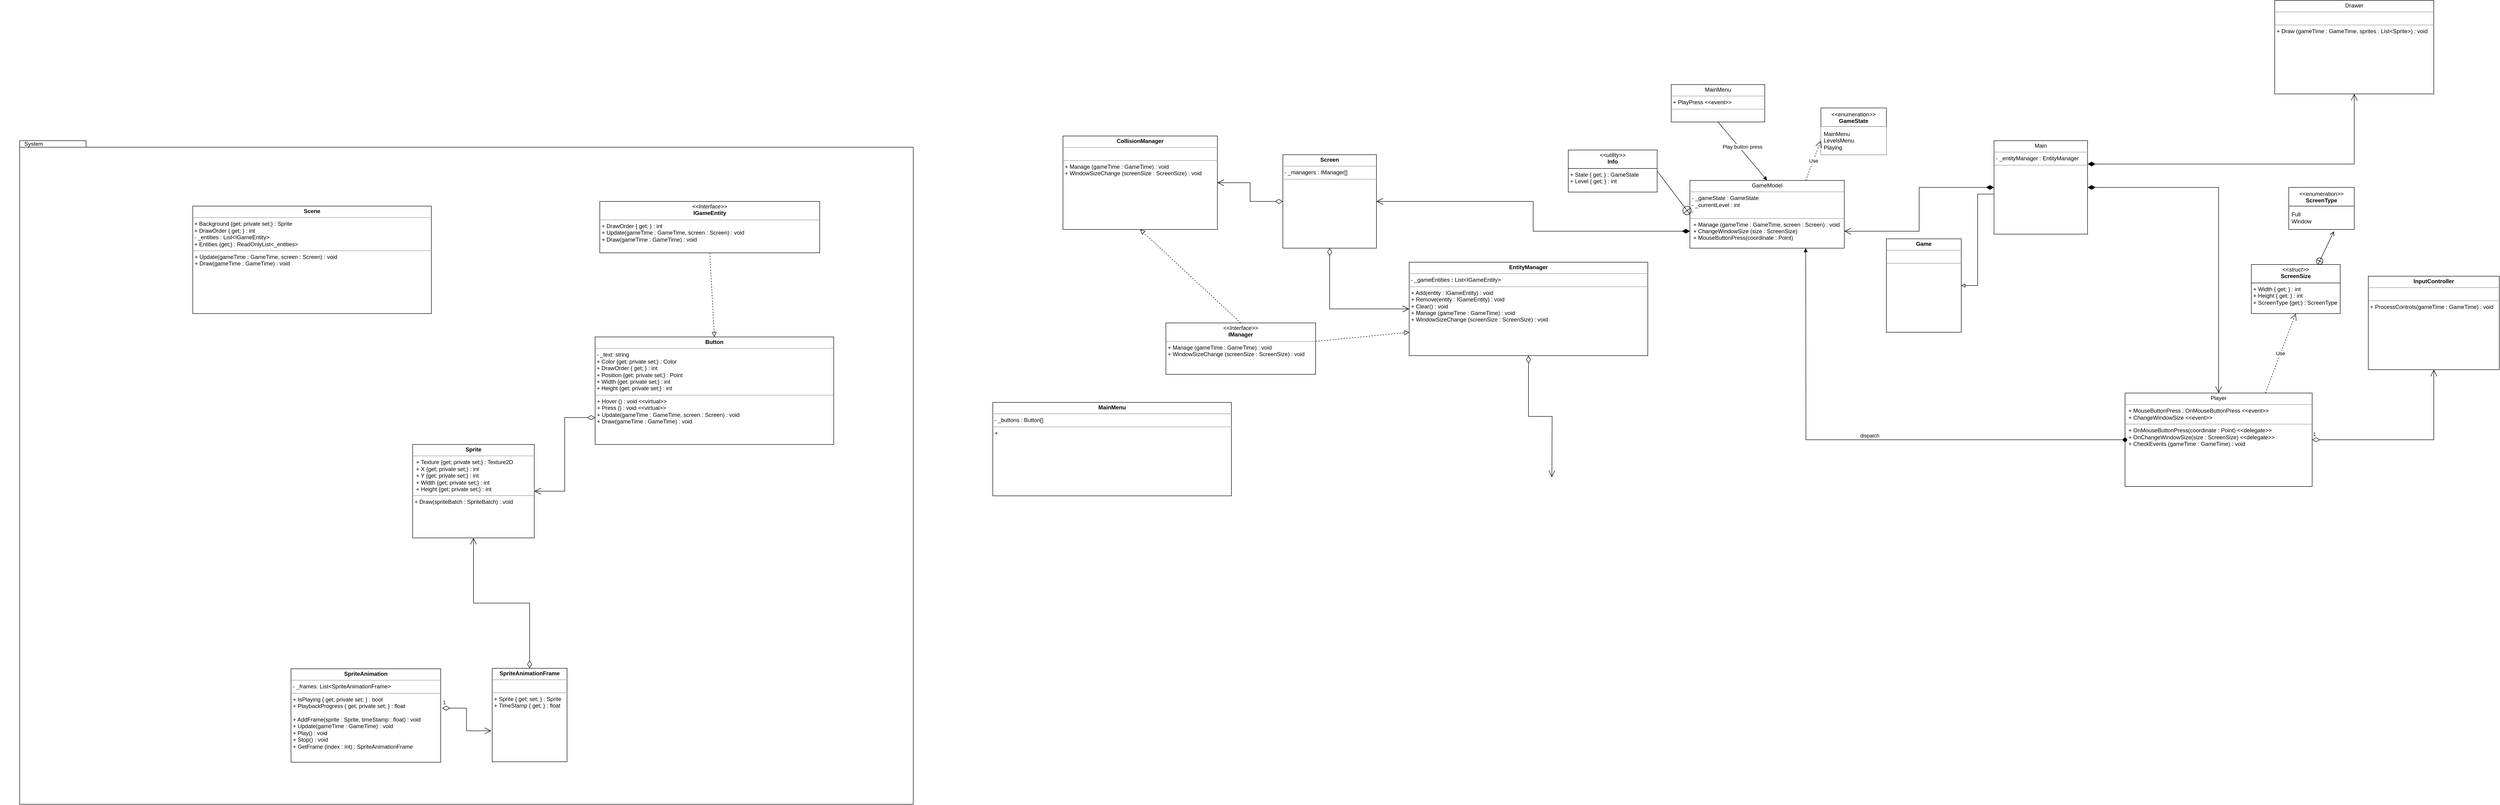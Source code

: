 <mxfile version="24.2.1" type="github">
  <diagram name="Страница — 1" id="EISbMjJNOuyy9u4AKIzm">
    <mxGraphModel dx="6235" dy="1132" grid="1" gridSize="10" guides="1" tooltips="1" connect="1" arrows="1" fold="1" page="1" pageScale="1" pageWidth="827" pageHeight="1169" math="0" shadow="0">
      <root>
        <mxCell id="0" />
        <mxCell id="1" parent="0" />
        <mxCell id="WkRKGf30HELfejT5JC6U-4" style="edgeStyle=orthogonalEdgeStyle;rounded=0;orthogonalLoop=1;jettySize=auto;html=1;endArrow=block;endFill=0;entryX=1;entryY=0.5;entryDx=0;entryDy=0;exitX=0.012;exitY=0.572;exitDx=0;exitDy=0;exitPerimeter=0;" parent="1" source="WkRKGf30HELfejT5JC6U-5" target="WkRKGf30HELfejT5JC6U-6" edge="1">
          <mxGeometry relative="1" as="geometry">
            <mxPoint x="20" y="450" as="targetPoint" />
            <Array as="points" />
          </mxGeometry>
        </mxCell>
        <mxCell id="WkRKGf30HELfejT5JC6U-5" value="&lt;p style=&quot;margin:0px;margin-top:4px;text-align:center;&quot;&gt;Main&lt;br&gt;&lt;/p&gt;&lt;hr size=&quot;1&quot;&gt;&lt;p style=&quot;margin:0px;margin-left:4px;&quot;&gt;- _entityManager : EntityManager&lt;/p&gt;&lt;hr size=&quot;1&quot;&gt;&lt;p style=&quot;margin:0px;margin-left:4px;&quot;&gt;&amp;nbsp;&lt;/p&gt;" style="verticalAlign=top;align=left;overflow=fill;fontSize=12;fontFamily=Helvetica;html=1;whiteSpace=wrap;" parent="1" vertex="1">
          <mxGeometry x="260" y="400" width="200" height="200" as="geometry" />
        </mxCell>
        <mxCell id="WkRKGf30HELfejT5JC6U-6" value="&lt;p style=&quot;margin:0px;margin-top:4px;text-align:center;&quot;&gt;&lt;b&gt;Game&lt;/b&gt;&lt;/p&gt;&lt;hr size=&quot;1&quot;&gt;&lt;p style=&quot;margin:0px;margin-left:4px;&quot;&gt;&amp;nbsp;&lt;/p&gt;&lt;hr size=&quot;1&quot;&gt;&lt;p style=&quot;margin:0px;margin-left:4px;&quot;&gt;&amp;nbsp;&lt;/p&gt;" style="verticalAlign=top;align=left;overflow=fill;fontSize=12;fontFamily=Helvetica;html=1;whiteSpace=wrap;" parent="1" vertex="1">
          <mxGeometry x="30" y="610" width="160" height="200" as="geometry" />
        </mxCell>
        <mxCell id="WkRKGf30HELfejT5JC6U-7" value="&lt;p style=&quot;margin:0px;margin-top:4px;text-align:center;&quot;&gt;&lt;b&gt;EntityManager&lt;/b&gt;&lt;/p&gt;&lt;hr size=&quot;1&quot;&gt;&lt;p style=&quot;margin:0px;margin-left:4px;&quot;&gt;&lt;/p&gt;&lt;b style=&quot;border-color: var(--border-color); text-align: center;&quot;&gt;&amp;nbsp;&lt;/b&gt;&lt;span style=&quot;border-color: var(--border-color); text-align: center;&quot;&gt;- &lt;/span&gt;&lt;span style=&quot;border-color: var(--border-color); text-align: center;&quot;&gt;_gameEntities &lt;/span&gt;&lt;b style=&quot;border-color: var(--border-color); text-align: center;&quot;&gt;: &lt;/b&gt;&lt;span style=&quot;border-color: var(--border-color); text-align: center;&quot;&gt;List&amp;lt;IGameEntity&amp;gt;&lt;br&gt;&lt;/span&gt;&lt;hr size=&quot;1&quot;&gt;&lt;p style=&quot;margin:0px;margin-left:4px;&quot;&gt;+ Add(entity : IGameEntity) : void&lt;/p&gt;&lt;p style=&quot;margin:0px;margin-left:4px;&quot;&gt;+ Remove(entity : IGameEntity) : void&lt;/p&gt;&lt;p style=&quot;margin:0px;margin-left:4px;&quot;&gt;+ Clear() : void&lt;/p&gt;&lt;p style=&quot;margin:0px;margin-left:4px;&quot;&gt;+ Manage (gameTime : GameTime) : void&lt;/p&gt;&lt;p style=&quot;margin:0px;margin-left:4px;&quot;&gt;+ WindowSizeChange (screenSize : ScreenSize) : void&lt;br&gt;&lt;/p&gt;" style="verticalAlign=top;align=left;overflow=fill;fontSize=12;fontFamily=Helvetica;html=1;whiteSpace=wrap;" parent="1" vertex="1">
          <mxGeometry x="-990" y="660" width="510" height="200" as="geometry" />
        </mxCell>
        <mxCell id="WkRKGf30HELfejT5JC6U-8" value="" style="endArrow=open;html=1;endSize=12;startArrow=diamondThin;startSize=14;startFill=0;edgeStyle=orthogonalEdgeStyle;align=left;verticalAlign=bottom;rounded=0;exitX=0.5;exitY=1;exitDx=0;exitDy=0;entryX=0.5;entryY=0;entryDx=0;entryDy=0;" parent="1" source="WkRKGf30HELfejT5JC6U-7" edge="1">
          <mxGeometry x="-0.493" y="20" relative="1" as="geometry">
            <mxPoint x="390" y="640" as="sourcePoint" />
            <mxPoint x="-685" y="1120" as="targetPoint" />
            <mxPoint as="offset" />
          </mxGeometry>
        </mxCell>
        <mxCell id="WkRKGf30HELfejT5JC6U-9" value="" style="endArrow=open;html=1;endSize=12;startArrow=diamondThin;startSize=14;startFill=1;edgeStyle=orthogonalEdgeStyle;align=left;verticalAlign=bottom;rounded=0;entryX=1;entryY=0.5;entryDx=0;entryDy=0;exitX=0;exitY=0.75;exitDx=0;exitDy=0;" parent="1" source="alK7boZIeArMXrxe7pY8-9" target="3b4DGFSNMVXL_WerEQUU-15" edge="1">
          <mxGeometry x="-1" y="3" relative="1" as="geometry">
            <mxPoint x="390" y="440" as="sourcePoint" />
            <mxPoint x="550" y="440" as="targetPoint" />
          </mxGeometry>
        </mxCell>
        <mxCell id="alK7boZIeArMXrxe7pY8-1" value="&amp;lt;&amp;lt;enumeration&amp;gt;&amp;gt;&lt;br&gt;&lt;b&gt;GameState&lt;/b&gt;" style="swimlane;fontStyle=0;align=center;verticalAlign=top;childLayout=stackLayout;horizontal=1;startSize=40;horizontalStack=0;resizeParent=1;resizeParentMax=0;resizeLast=0;collapsible=0;marginBottom=0;html=1;whiteSpace=wrap;" parent="1" vertex="1">
          <mxGeometry x="-110" y="330" width="140" height="100" as="geometry" />
        </mxCell>
        <mxCell id="alK7boZIeArMXrxe7pY8-2" value="MainMenu&lt;div&gt;LevelsMenu&lt;/div&gt;&lt;div&gt;Playing&lt;/div&gt;" style="text;html=1;align=left;verticalAlign=middle;spacingLeft=4;spacingRight=4;overflow=hidden;rotatable=0;points=[[0,0.5],[1,0.5]];portConstraint=eastwest;whiteSpace=wrap;fillColor=default;" parent="alK7boZIeArMXrxe7pY8-1" vertex="1">
          <mxGeometry y="40" width="140" height="60" as="geometry" />
        </mxCell>
        <mxCell id="alK7boZIeArMXrxe7pY8-8" value="&lt;p style=&quot;margin:0px;margin-top:4px;text-align:center;&quot;&gt;&lt;i&gt;&amp;lt;&amp;lt;utility&amp;gt;&amp;gt;&lt;/i&gt;&lt;br&gt;&lt;b&gt;Info&lt;/b&gt;&lt;/p&gt;&lt;hr size=&quot;1&quot; style=&quot;border-style:solid;&quot;&gt;&lt;p style=&quot;margin:0px;margin-left:4px;&quot;&gt;+ State { get; } : GameState&lt;br&gt;+ Level { get; } : int&lt;/p&gt;&lt;p style=&quot;margin:0px;margin-left:4px;&quot;&gt;&lt;br&gt;&lt;/p&gt;" style="verticalAlign=top;align=left;overflow=fill;html=1;whiteSpace=wrap;" parent="1" vertex="1">
          <mxGeometry x="-650" y="420" width="190" height="90" as="geometry" />
        </mxCell>
        <mxCell id="alK7boZIeArMXrxe7pY8-9" value="&lt;p style=&quot;margin:0px;margin-top:4px;text-align:center;&quot;&gt;GameModel&lt;/p&gt;&lt;hr size=&quot;1&quot;&gt;&lt;p style=&quot;margin:0px;margin-left:4px;&quot;&gt;- _gameState : GameState&lt;/p&gt;&lt;p style=&quot;margin:0px;margin-left:4px;&quot;&gt;- _currentLevel : int&lt;/p&gt;&lt;p style=&quot;margin:0px;margin-left:4px;&quot;&gt;-&amp;nbsp;&lt;/p&gt;&lt;hr size=&quot;1&quot;&gt;&lt;p style=&quot;margin:0px;margin-left:4px;&quot;&gt;&amp;nbsp;+ Manage (gameTime : GameTime, screen : Screen) : void&lt;/p&gt;&lt;p style=&quot;margin:0px;margin-left:4px;&quot;&gt;&amp;nbsp;+ ChangeWindowSize (&lt;span style=&quot;background-color: initial;&quot;&gt;size : ScreenSize&lt;/span&gt;&lt;span style=&quot;background-color: initial;&quot;&gt;)&lt;/span&gt;&lt;/p&gt;&lt;p style=&quot;margin:0px;margin-left:4px;&quot;&gt;&lt;span style=&quot;background-color: initial;&quot;&gt;&amp;nbsp;+ MouseButtonPress&lt;/span&gt;&lt;span style=&quot;background-color: initial;&quot;&gt;(coordinate : Point)&lt;/span&gt;&lt;span style=&quot;background-color: initial;&quot;&gt;&lt;br&gt;&lt;/span&gt;&lt;/p&gt;" style="verticalAlign=top;align=left;overflow=fill;fontSize=12;fontFamily=Helvetica;html=1;whiteSpace=wrap;" parent="1" vertex="1">
          <mxGeometry x="-390" y="485" width="330" height="145" as="geometry" />
        </mxCell>
        <mxCell id="alK7boZIeArMXrxe7pY8-10" value="" style="endArrow=circlePlus;startArrow=none;endFill=0;startFill=0;endSize=8;html=1;labelBackgroundColor=none;rounded=0;exitX=1;exitY=0.5;exitDx=0;exitDy=0;entryX=0;entryY=0.5;entryDx=0;entryDy=0;" parent="1" source="alK7boZIeArMXrxe7pY8-8" target="alK7boZIeArMXrxe7pY8-9" edge="1">
          <mxGeometry width="160" relative="1" as="geometry">
            <mxPoint x="30" y="290" as="sourcePoint" />
            <mxPoint x="-150" y="303.091" as="targetPoint" />
          </mxGeometry>
        </mxCell>
        <mxCell id="alK7boZIeArMXrxe7pY8-11" value="" style="endArrow=open;html=1;endSize=12;startArrow=diamondThin;startSize=14;startFill=1;edgeStyle=orthogonalEdgeStyle;align=left;verticalAlign=bottom;rounded=0;entryX=1;entryY=0.75;entryDx=0;entryDy=0;exitX=0;exitY=0.5;exitDx=0;exitDy=0;" parent="1" source="WkRKGf30HELfejT5JC6U-5" target="alK7boZIeArMXrxe7pY8-9" edge="1">
          <mxGeometry x="-0.931" y="-10" relative="1" as="geometry">
            <mxPoint x="230.0" y="430" as="sourcePoint" />
            <mxPoint x="-90" y="515" as="targetPoint" />
            <mxPoint as="offset" />
          </mxGeometry>
        </mxCell>
        <mxCell id="alK7boZIeArMXrxe7pY8-12" value="&lt;p style=&quot;margin:0px;margin-top:4px;text-align:center;&quot;&gt;&lt;i&gt;&amp;lt;&amp;lt;Interface&amp;gt;&amp;gt;&lt;/i&gt;&lt;br&gt;&lt;b&gt;IManager&lt;/b&gt;&lt;/p&gt;&lt;hr size=&quot;1&quot;&gt;&lt;p style=&quot;margin:0px;margin-left:4px;&quot;&gt;+ Manage (gameTime : GameTime) : void&lt;/p&gt;&lt;p style=&quot;margin:0px;margin-left:4px;&quot;&gt;+ WindowSizeChange (screenSize : ScreenSize) : void&lt;/p&gt;" style="verticalAlign=top;align=left;overflow=fill;fontSize=12;fontFamily=Helvetica;html=1;whiteSpace=wrap;" parent="1" vertex="1">
          <mxGeometry x="-1510" y="790" width="320" height="110" as="geometry" />
        </mxCell>
        <mxCell id="alK7boZIeArMXrxe7pY8-13" value="" style="endArrow=block;startArrow=none;endFill=0;startFill=0;endSize=8;html=1;verticalAlign=bottom;dashed=1;labelBackgroundColor=none;rounded=0;entryX=0;entryY=0.75;entryDx=0;entryDy=0;" parent="1" source="alK7boZIeArMXrxe7pY8-12" target="WkRKGf30HELfejT5JC6U-7" edge="1">
          <mxGeometry width="160" relative="1" as="geometry">
            <mxPoint x="640" y="350" as="sourcePoint" />
            <mxPoint x="800" y="350" as="targetPoint" />
            <Array as="points" />
          </mxGeometry>
        </mxCell>
        <mxCell id="alK7boZIeArMXrxe7pY8-17" value="Use" style="endArrow=open;endSize=12;dashed=1;html=1;rounded=0;entryX=0;entryY=0.5;entryDx=0;entryDy=0;exitX=0.75;exitY=0;exitDx=0;exitDy=0;" parent="1" source="alK7boZIeArMXrxe7pY8-9" target="alK7boZIeArMXrxe7pY8-2" edge="1">
          <mxGeometry width="160" relative="1" as="geometry">
            <mxPoint x="-190" y="480" as="sourcePoint" />
            <mxPoint x="290" y="80" as="targetPoint" />
          </mxGeometry>
        </mxCell>
        <mxCell id="ZP6mm3-u2QLUrYT2lpOo-1" value="&lt;p style=&quot;margin:0px;margin-top:4px;text-align:center;&quot;&gt;MainMenu&lt;br&gt;&lt;/p&gt;&lt;hr size=&quot;1&quot;&gt;&lt;p style=&quot;margin:0px;margin-left:4px;&quot;&gt;+&amp;nbsp;PlayPress &amp;lt;&amp;lt;event&amp;gt;&amp;gt;&lt;/p&gt;&lt;hr size=&quot;1&quot;&gt;&lt;p style=&quot;margin:0px;margin-left:4px;&quot;&gt;&amp;nbsp;&lt;/p&gt;" style="verticalAlign=top;align=left;overflow=fill;fontSize=12;fontFamily=Helvetica;html=1;whiteSpace=wrap;" parent="1" vertex="1">
          <mxGeometry x="-430" y="280" width="200" height="80" as="geometry" />
        </mxCell>
        <mxCell id="ZP6mm3-u2QLUrYT2lpOo-3" value="Play button press" style="html=1;verticalAlign=bottom;endArrow=block;curved=0;rounded=0;exitX=0.5;exitY=1;exitDx=0;exitDy=0;entryX=0.5;entryY=0;entryDx=0;entryDy=0;" parent="1" source="ZP6mm3-u2QLUrYT2lpOo-1" target="alK7boZIeArMXrxe7pY8-9" edge="1">
          <mxGeometry width="80" relative="1" as="geometry">
            <mxPoint x="-370" y="379.52" as="sourcePoint" />
            <mxPoint x="-290" y="379.52" as="targetPoint" />
          </mxGeometry>
        </mxCell>
        <mxCell id="3b4DGFSNMVXL_WerEQUU-1" value="&lt;p style=&quot;margin:0px;margin-top:4px;text-align:center;&quot;&gt;Player&lt;br&gt;&lt;/p&gt;&lt;hr size=&quot;1&quot;&gt;&lt;p style=&quot;margin:0px;margin-left:4px;&quot;&gt;&lt;span style=&quot;background-color: initial;&quot;&gt;&amp;nbsp;+ MouseButtonPress :&amp;nbsp;&lt;/span&gt;&lt;span style=&quot;background-color: initial;&quot;&gt;OnMouseButtonPress&lt;/span&gt;&lt;span style=&quot;background-color: initial;&quot;&gt;&amp;nbsp;&amp;lt;&amp;lt;event&amp;gt;&amp;gt;&lt;/span&gt;&lt;/p&gt;&lt;p style=&quot;margin:0px;margin-left:4px;&quot;&gt;&lt;span style=&quot;background-color: initial;&quot;&gt;&amp;nbsp;+ ChangeWindowSize &amp;lt;&amp;lt;event&amp;gt;&amp;gt;&lt;/span&gt;&lt;/p&gt;&lt;hr size=&quot;1&quot;&gt;&lt;p style=&quot;margin:0px;margin-left:4px;&quot;&gt;&lt;span style=&quot;background-color: initial;&quot;&gt;&amp;nbsp;+ OnMouseButtonPress&lt;/span&gt;&lt;span style=&quot;background-color: initial;&quot;&gt;(coordinate : Point) &amp;lt;&amp;lt;delegate&amp;gt;&amp;gt;&lt;/span&gt;&lt;br&gt;&lt;/p&gt;&lt;p style=&quot;margin:0px;margin-left:4px;&quot;&gt;&lt;span style=&quot;background-color: initial;&quot;&gt;&amp;nbsp;+ OnChangeWindowSize(size : ScreenSize) &amp;lt;&amp;lt;delegate&amp;gt;&amp;gt;&lt;/span&gt;&lt;/p&gt;&lt;p style=&quot;margin:0px;margin-left:4px;&quot;&gt;&lt;span style=&quot;background-color: initial;&quot;&gt;&amp;nbsp;+ CheckEvents (gameTime : GameTime) : void&lt;/span&gt;&lt;/p&gt;" style="verticalAlign=top;align=left;overflow=fill;fontSize=12;fontFamily=Helvetica;html=1;whiteSpace=wrap;" parent="1" vertex="1">
          <mxGeometry x="540" y="940" width="400" height="200" as="geometry" />
        </mxCell>
        <mxCell id="3b4DGFSNMVXL_WerEQUU-2" value="" style="endArrow=open;html=1;endSize=12;startArrow=diamondThin;startSize=14;startFill=1;edgeStyle=orthogonalEdgeStyle;align=left;verticalAlign=bottom;rounded=0;entryX=0.5;entryY=0;entryDx=0;entryDy=0;exitX=1;exitY=0.5;exitDx=0;exitDy=0;" parent="1" source="WkRKGf30HELfejT5JC6U-5" target="3b4DGFSNMVXL_WerEQUU-1" edge="1">
          <mxGeometry x="-0.931" y="-10" relative="1" as="geometry">
            <mxPoint x="1020" y="585" as="sourcePoint" />
            <mxPoint x="700" y="679" as="targetPoint" />
            <mxPoint as="offset" />
          </mxGeometry>
        </mxCell>
        <mxCell id="3b4DGFSNMVXL_WerEQUU-3" value="&lt;p style=&quot;margin:0px;margin-top:4px;text-align:center;&quot;&gt;Drawer&lt;br&gt;&lt;/p&gt;&lt;hr size=&quot;1&quot;&gt;&lt;p style=&quot;margin:0px;margin-left:4px;&quot;&gt;&lt;br&gt;&lt;/p&gt;&lt;hr size=&quot;1&quot;&gt;&lt;p style=&quot;margin: 0px 0px 0px 4px;&quot;&gt;+ Draw (gameTime : GameTime, sprites : List&amp;lt;Sprite&amp;gt;) : void&lt;/p&gt;" style="verticalAlign=top;align=left;overflow=fill;fontSize=12;fontFamily=Helvetica;html=1;whiteSpace=wrap;" parent="1" vertex="1">
          <mxGeometry x="860" y="100" width="340" height="200" as="geometry" />
        </mxCell>
        <mxCell id="3b4DGFSNMVXL_WerEQUU-5" value="" style="endArrow=open;html=1;endSize=12;startArrow=diamondThin;startSize=14;startFill=1;edgeStyle=orthogonalEdgeStyle;align=left;verticalAlign=bottom;rounded=0;entryX=0.5;entryY=1;entryDx=0;entryDy=0;exitX=1;exitY=0.25;exitDx=0;exitDy=0;" parent="1" source="WkRKGf30HELfejT5JC6U-5" target="3b4DGFSNMVXL_WerEQUU-3" edge="1">
          <mxGeometry x="-0.931" y="-10" relative="1" as="geometry">
            <mxPoint x="750" y="450" as="sourcePoint" />
            <mxPoint x="1050" y="790" as="targetPoint" />
            <mxPoint as="offset" />
          </mxGeometry>
        </mxCell>
        <mxCell id="3b4DGFSNMVXL_WerEQUU-6" value="&lt;p style=&quot;margin:0px;margin-top:4px;text-align:center;&quot;&gt;&lt;b&gt;InputController&lt;/b&gt;&lt;/p&gt;&lt;hr size=&quot;1&quot;&gt;&lt;p style=&quot;margin:0px;margin-left:4px;&quot;&gt;&lt;br&gt;&lt;/p&gt;&lt;hr size=&quot;1&quot;&gt;&lt;p style=&quot;margin:0px;margin-left:4px;&quot;&gt;+ ProcessControls(gameTime : GameTime) : void&lt;/p&gt;" style="verticalAlign=top;align=left;overflow=fill;fontSize=12;fontFamily=Helvetica;html=1;whiteSpace=wrap;" parent="1" vertex="1">
          <mxGeometry x="1060" y="690" width="280" height="200" as="geometry" />
        </mxCell>
        <mxCell id="3b4DGFSNMVXL_WerEQUU-7" value="1" style="endArrow=open;html=1;endSize=12;startArrow=diamondThin;startSize=14;startFill=0;edgeStyle=orthogonalEdgeStyle;align=left;verticalAlign=bottom;rounded=0;exitX=1;exitY=0.5;exitDx=0;exitDy=0;entryX=0.5;entryY=1;entryDx=0;entryDy=0;" parent="1" source="3b4DGFSNMVXL_WerEQUU-1" target="3b4DGFSNMVXL_WerEQUU-6" edge="1">
          <mxGeometry x="-1" y="3" relative="1" as="geometry">
            <mxPoint x="950" y="740" as="sourcePoint" />
            <mxPoint x="1110" y="740" as="targetPoint" />
          </mxGeometry>
        </mxCell>
        <mxCell id="3b4DGFSNMVXL_WerEQUU-8" value="&lt;p style=&quot;margin:0px;margin-top:4px;text-align:center;&quot;&gt;&lt;b&gt;MainMenu&lt;/b&gt;&lt;/p&gt;&lt;hr size=&quot;1&quot;&gt;&lt;p style=&quot;margin:0px;margin-left:4px;&quot;&gt;&lt;/p&gt;&lt;b style=&quot;border-color: var(--border-color); text-align: center;&quot;&gt;&amp;nbsp;&lt;/b&gt;&lt;span style=&quot;border-color: var(--border-color); text-align: center;&quot;&gt;- _buttons : Button[]&lt;/span&gt;&lt;span style=&quot;border-color: var(--border-color); text-align: center;&quot;&gt;&lt;br&gt;&lt;/span&gt;&lt;hr size=&quot;1&quot;&gt;&lt;p style=&quot;margin:0px;margin-left:4px;&quot;&gt;+&amp;nbsp;&lt;/p&gt;" style="verticalAlign=top;align=left;overflow=fill;fontSize=12;fontFamily=Helvetica;html=1;whiteSpace=wrap;" parent="1" vertex="1">
          <mxGeometry x="-1880" y="960" width="510" height="200" as="geometry" />
        </mxCell>
        <mxCell id="3b4DGFSNMVXL_WerEQUU-9" value="&lt;p style=&quot;margin:0px;margin-top:4px;text-align:center;&quot;&gt;&lt;i&gt;&amp;lt;&amp;lt;struct&amp;gt;&amp;gt;&lt;/i&gt;&lt;br&gt;&lt;b&gt;ScreenSize&lt;/b&gt;&lt;/p&gt;&lt;hr size=&quot;1&quot; style=&quot;border-style:solid;&quot;&gt;&lt;p style=&quot;margin:0px;margin-left:4px;&quot;&gt;+ Width { get; } : int&lt;br&gt;+ Height { get; } : int&lt;/p&gt;&lt;p style=&quot;margin:0px;margin-left:4px;&quot;&gt;+ ScreenType {get;} :&amp;nbsp;&lt;span style=&quot;background-color: initial;&quot;&gt;ScreenType&lt;/span&gt;&lt;span style=&quot;background-color: initial;&quot;&gt;&amp;nbsp;&lt;/span&gt;&lt;/p&gt;" style="verticalAlign=top;align=left;overflow=fill;html=1;whiteSpace=wrap;" parent="1" vertex="1">
          <mxGeometry x="810" y="665" width="190" height="105" as="geometry" />
        </mxCell>
        <mxCell id="3b4DGFSNMVXL_WerEQUU-10" value="Use" style="endArrow=open;endSize=12;dashed=1;html=1;rounded=0;exitX=0.75;exitY=0;exitDx=0;exitDy=0;entryX=0.5;entryY=1;entryDx=0;entryDy=0;" parent="1" source="3b4DGFSNMVXL_WerEQUU-1" target="3b4DGFSNMVXL_WerEQUU-9" edge="1">
          <mxGeometry width="160" relative="1" as="geometry">
            <mxPoint x="815" y="940" as="sourcePoint" />
            <mxPoint x="880.0" y="820" as="targetPoint" />
          </mxGeometry>
        </mxCell>
        <mxCell id="3b4DGFSNMVXL_WerEQUU-11" value="&amp;lt;&amp;lt;enumeration&amp;gt;&amp;gt;&lt;br&gt;&lt;b&gt;ScreenType&lt;/b&gt;" style="swimlane;fontStyle=0;align=center;verticalAlign=top;childLayout=stackLayout;horizontal=1;startSize=40;horizontalStack=0;resizeParent=1;resizeParentMax=0;resizeLast=0;collapsible=0;marginBottom=0;html=1;whiteSpace=wrap;" parent="1" vertex="1">
          <mxGeometry x="890" y="500" width="140" height="90" as="geometry" />
        </mxCell>
        <mxCell id="3b4DGFSNMVXL_WerEQUU-12" value="Full&lt;div&gt;Window&lt;/div&gt;" style="text;html=1;strokeColor=none;fillColor=none;align=left;verticalAlign=middle;spacingLeft=4;spacingRight=4;overflow=hidden;rotatable=0;points=[[0,0.5],[1,0.5]];portConstraint=eastwest;whiteSpace=wrap;" parent="3b4DGFSNMVXL_WerEQUU-11" vertex="1">
          <mxGeometry y="40" width="140" height="50" as="geometry" />
        </mxCell>
        <mxCell id="3b4DGFSNMVXL_WerEQUU-13" value="" style="endArrow=open;startArrow=circlePlus;endFill=0;startFill=0;endSize=8;html=1;rounded=0;exitX=0.75;exitY=0;exitDx=0;exitDy=0;entryX=0.689;entryY=1.08;entryDx=0;entryDy=0;entryPerimeter=0;" parent="1" source="3b4DGFSNMVXL_WerEQUU-9" target="3b4DGFSNMVXL_WerEQUU-12" edge="1">
          <mxGeometry width="160" relative="1" as="geometry">
            <mxPoint x="1000" y="609" as="sourcePoint" />
            <mxPoint x="1160" y="609" as="targetPoint" />
          </mxGeometry>
        </mxCell>
        <mxCell id="3b4DGFSNMVXL_WerEQUU-14" value="dispatch" style="html=1;verticalAlign=bottom;startArrow=oval;startFill=1;endArrow=block;startSize=8;curved=0;rounded=0;exitX=0;exitY=0.5;exitDx=0;exitDy=0;entryX=0.75;entryY=1;entryDx=0;entryDy=0;" parent="1" source="3b4DGFSNMVXL_WerEQUU-1" target="alK7boZIeArMXrxe7pY8-9" edge="1">
          <mxGeometry width="60" relative="1" as="geometry">
            <mxPoint x="230" y="800" as="sourcePoint" />
            <mxPoint x="290" y="800" as="targetPoint" />
            <Array as="points">
              <mxPoint x="-142" y="1040" />
            </Array>
          </mxGeometry>
        </mxCell>
        <mxCell id="3b4DGFSNMVXL_WerEQUU-15" value="&lt;p style=&quot;margin:0px;margin-top:4px;text-align:center;&quot;&gt;&lt;b&gt;Screen&lt;/b&gt;&lt;/p&gt;&lt;hr size=&quot;1&quot;&gt;&lt;p style=&quot;margin:0px;margin-left:4px;&quot;&gt;&lt;/p&gt;&lt;b style=&quot;border-color: var(--border-color); text-align: center;&quot;&gt;&amp;nbsp;&lt;/b&gt;&lt;span style=&quot;border-color: var(--border-color); text-align: center;&quot;&gt;- _managers : IManager[]&lt;/span&gt;&lt;span style=&quot;border-color: var(--border-color); text-align: center;&quot;&gt;&lt;br&gt;&lt;/span&gt;&lt;hr size=&quot;1&quot;&gt;&lt;p style=&quot;margin:0px;margin-left:4px;&quot;&gt;&lt;br&gt;&lt;/p&gt;" style="verticalAlign=top;align=left;overflow=fill;fontSize=12;fontFamily=Helvetica;html=1;whiteSpace=wrap;" parent="1" vertex="1">
          <mxGeometry x="-1260" y="430" width="200" height="200" as="geometry" />
        </mxCell>
        <mxCell id="3b4DGFSNMVXL_WerEQUU-16" value="" style="endArrow=open;html=1;endSize=12;startArrow=diamondThin;startSize=14;startFill=0;edgeStyle=orthogonalEdgeStyle;align=left;verticalAlign=bottom;rounded=0;exitX=0.5;exitY=1;exitDx=0;exitDy=0;entryX=0;entryY=0.5;entryDx=0;entryDy=0;" parent="1" source="3b4DGFSNMVXL_WerEQUU-15" target="WkRKGf30HELfejT5JC6U-7" edge="1">
          <mxGeometry x="-0.493" y="20" relative="1" as="geometry">
            <mxPoint x="-1020" y="675" as="sourcePoint" />
            <mxPoint x="-1020" y="905" as="targetPoint" />
            <mxPoint as="offset" />
          </mxGeometry>
        </mxCell>
        <mxCell id="3b4DGFSNMVXL_WerEQUU-18" value="&lt;p style=&quot;margin:0px;margin-top:4px;text-align:center;&quot;&gt;&lt;b&gt;CollisionManager&lt;/b&gt;&lt;/p&gt;&lt;hr size=&quot;1&quot;&gt;&lt;p style=&quot;margin:0px;margin-left:4px;&quot;&gt;&lt;/p&gt;&lt;b style=&quot;border-color: var(--border-color); text-align: center;&quot;&gt;&amp;nbsp;&lt;/b&gt;&lt;span style=&quot;border-color: var(--border-color); text-align: center;&quot;&gt;&lt;br&gt;&lt;/span&gt;&lt;hr size=&quot;1&quot;&gt;&lt;p style=&quot;margin:0px;margin-left:4px;&quot;&gt;+ Manage (gameTime : GameTime) : void&lt;br&gt;&lt;/p&gt;&lt;p style=&quot;margin:0px;margin-left:4px;&quot;&gt;+ WindowSizeChange (screenSize : ScreenSize) : void&lt;br&gt;&lt;/p&gt;" style="verticalAlign=top;align=left;overflow=fill;fontSize=12;fontFamily=Helvetica;html=1;whiteSpace=wrap;" parent="1" vertex="1">
          <mxGeometry x="-1730" y="390" width="330" height="200" as="geometry" />
        </mxCell>
        <mxCell id="3b4DGFSNMVXL_WerEQUU-19" value="" style="endArrow=block;startArrow=none;endFill=0;startFill=0;endSize=8;html=1;verticalAlign=bottom;dashed=1;labelBackgroundColor=none;rounded=0;entryX=0.5;entryY=1;entryDx=0;entryDy=0;exitX=0.5;exitY=0;exitDx=0;exitDy=0;" parent="1" source="alK7boZIeArMXrxe7pY8-12" target="3b4DGFSNMVXL_WerEQUU-18" edge="1">
          <mxGeometry width="160" relative="1" as="geometry">
            <mxPoint x="-1380" y="690" as="sourcePoint" />
            <mxPoint x="-1180" y="682" as="targetPoint" />
            <Array as="points" />
          </mxGeometry>
        </mxCell>
        <mxCell id="3b4DGFSNMVXL_WerEQUU-20" value="" style="endArrow=open;html=1;endSize=12;startArrow=diamondThin;startSize=14;startFill=0;edgeStyle=orthogonalEdgeStyle;align=left;verticalAlign=bottom;rounded=0;exitX=0;exitY=0.5;exitDx=0;exitDy=0;entryX=1;entryY=0.5;entryDx=0;entryDy=0;" parent="1" source="3b4DGFSNMVXL_WerEQUU-15" target="3b4DGFSNMVXL_WerEQUU-18" edge="1">
          <mxGeometry x="-0.493" y="20" relative="1" as="geometry">
            <mxPoint x="-1400" y="680" as="sourcePoint" />
            <mxPoint x="-1230" y="810" as="targetPoint" />
            <mxPoint as="offset" />
          </mxGeometry>
        </mxCell>
        <mxCell id="JOU9i0YI9IU0tnlsqIkk-1" value="&lt;blockquote style=&quot;margin: 0 0 0 40px; border: none; padding: 0px;&quot;&gt;&lt;br&gt;&lt;/blockquote&gt;" style="shape=folder;fontStyle=1;spacingTop=10;tabWidth=40;tabHeight=14;tabPosition=left;html=1;whiteSpace=wrap;labelPosition=left;verticalLabelPosition=top;align=right;verticalAlign=bottom;fillColor=none;" vertex="1" parent="1">
          <mxGeometry x="-3960" y="400" width="1910" height="1420" as="geometry" />
        </mxCell>
        <mxCell id="JOU9i0YI9IU0tnlsqIkk-2" value="System" style="text;html=1;align=center;verticalAlign=middle;whiteSpace=wrap;rounded=0;movable=0;resizable=0;rotatable=0;deletable=0;editable=0;locked=1;connectable=0;" vertex="1" parent="1">
          <mxGeometry x="-3960" y="397" width="60" height="20" as="geometry" />
        </mxCell>
        <mxCell id="JOU9i0YI9IU0tnlsqIkk-3" value="&lt;p style=&quot;margin:0px;margin-top:4px;text-align:center;&quot;&gt;&lt;i&gt;&amp;lt;&amp;lt;Interface&amp;gt;&amp;gt;&lt;/i&gt;&lt;br&gt;&lt;b&gt;IGameEntity&lt;/b&gt;&lt;/p&gt;&lt;hr size=&quot;1&quot;&gt;&lt;p style=&quot;margin:0px;margin-left:4px;&quot;&gt;+ DrawOrder { get; } : int&lt;/p&gt;&lt;p style=&quot;margin:0px;margin-left:4px;&quot;&gt;+ Update(gameTime : GameTime, screen : Screen) : void&lt;/p&gt;&lt;p style=&quot;margin:0px;margin-left:4px;&quot;&gt;+ Draw(gameTime : GameTime) : void&lt;/p&gt;" style="verticalAlign=top;align=left;overflow=fill;fontSize=12;fontFamily=Helvetica;html=1;whiteSpace=wrap;" vertex="1" parent="1">
          <mxGeometry x="-2720" y="530" width="470" height="110" as="geometry" />
        </mxCell>
        <mxCell id="JOU9i0YI9IU0tnlsqIkk-5" value="&lt;p style=&quot;margin:0px;margin-top:4px;text-align:center;&quot;&gt;&lt;b&gt;SpriteAnimation&lt;/b&gt;&lt;/p&gt;&lt;hr size=&quot;1&quot;&gt;&lt;p style=&quot;margin:0px;margin-left:4px;&quot;&gt;- _frames: List&amp;lt;SpriteAnimationFrame&amp;gt;&lt;/p&gt;&lt;hr size=&quot;1&quot;&gt;&lt;p style=&quot;margin:0px;margin-left:4px;&quot;&gt;+ IsPlaying { get; private set; } : bool&lt;/p&gt;&lt;p style=&quot;margin:0px;margin-left:4px;&quot;&gt;+ PlaybackProgress { get; private set; } : float&lt;/p&gt;&lt;p style=&quot;margin:0px;margin-left:4px;&quot;&gt;&lt;br&gt;&lt;/p&gt;&lt;p style=&quot;margin:0px;margin-left:4px;&quot;&gt;+ AddFrame(sprite : Sprite, timeStamp : float) : void&lt;/p&gt;&lt;p style=&quot;margin:0px;margin-left:4px;&quot;&gt;+ Update(gameTime : GameTime) : void&lt;/p&gt;&lt;p style=&quot;margin:0px;margin-left:4px;&quot;&gt;+ Play() : void&lt;/p&gt;&lt;p style=&quot;margin:0px;margin-left:4px;&quot;&gt;+ Stop() : void&lt;/p&gt;&lt;p style=&quot;margin:0px;margin-left:4px;&quot;&gt;+ GetFrame (index : int) : SpriteAnimationFrame&lt;/p&gt;" style="verticalAlign=top;align=left;overflow=fill;fontSize=12;fontFamily=Helvetica;html=1;whiteSpace=wrap;" vertex="1" parent="1">
          <mxGeometry x="-3380" y="1530" width="320" height="200" as="geometry" />
        </mxCell>
        <mxCell id="JOU9i0YI9IU0tnlsqIkk-6" value="&lt;p style=&quot;margin:0px;margin-top:4px;text-align:center;&quot;&gt;&lt;b style=&quot;border-color: var(--border-color);&quot;&gt;SpriteAnimationFrame&lt;/b&gt;&lt;br&gt;&lt;/p&gt;&lt;hr size=&quot;1&quot;&gt;&lt;p style=&quot;margin:0px;margin-left:4px;&quot;&gt;&amp;nbsp;&lt;/p&gt;&lt;hr size=&quot;1&quot;&gt;&lt;p style=&quot;margin:0px;margin-left:4px;&quot;&gt;+ Sprite { get; set; } : Sprite&lt;/p&gt;&lt;p style=&quot;margin:0px;margin-left:4px;&quot;&gt;+ TimeStamp { get; } : float&lt;/p&gt;" style="verticalAlign=top;align=left;overflow=fill;fontSize=12;fontFamily=Helvetica;html=1;whiteSpace=wrap;" vertex="1" parent="1">
          <mxGeometry x="-2950" y="1529" width="160" height="200" as="geometry" />
        </mxCell>
        <mxCell id="JOU9i0YI9IU0tnlsqIkk-8" value="1" style="endArrow=open;html=1;endSize=12;startArrow=diamondThin;startSize=14;startFill=0;edgeStyle=orthogonalEdgeStyle;align=left;verticalAlign=bottom;rounded=0;exitX=1.01;exitY=0.421;exitDx=0;exitDy=0;exitPerimeter=0;entryX=-0.013;entryY=0.669;entryDx=0;entryDy=0;entryPerimeter=0;" edge="1" parent="1" source="JOU9i0YI9IU0tnlsqIkk-5" target="JOU9i0YI9IU0tnlsqIkk-6">
          <mxGeometry x="-1" y="3" relative="1" as="geometry">
            <mxPoint x="-3000" y="1580" as="sourcePoint" />
            <mxPoint x="-2840" y="1580" as="targetPoint" />
          </mxGeometry>
        </mxCell>
        <mxCell id="JOU9i0YI9IU0tnlsqIkk-9" value="&lt;p style=&quot;margin:0px;margin-top:4px;text-align:center;&quot;&gt;&lt;b&gt;Button&lt;/b&gt;&lt;/p&gt;&lt;hr size=&quot;1&quot;&gt;&lt;p style=&quot;margin:0px;margin-left:4px;&quot;&gt;&lt;/p&gt;&lt;span style=&quot;border-color: var(--border-color); text-align: center;&quot;&gt;&lt;b&gt;&amp;nbsp;&lt;/b&gt;- _text: string&lt;br&gt;&amp;nbsp;+ Color {get; private set;} : Color&lt;br&gt;&lt;/span&gt;&lt;div&gt;&lt;div&gt;&lt;span style=&quot;border-color: var(--border-color); text-align: center;&quot;&gt;&amp;nbsp;&lt;span style=&quot;text-align: left;&quot;&gt;+ DrawOrder { get; } : int&lt;/span&gt;&lt;/span&gt;&lt;/div&gt;&lt;div&gt;&lt;div style=&quot;text-align: left;&quot;&gt;&amp;nbsp;+ Position {get; private set;} : Point&lt;/div&gt;&lt;div style=&quot;text-align: left;&quot;&gt;&amp;nbsp;+ Width {get; private set;} : int&lt;/div&gt;&lt;div style=&quot;text-align: left;&quot;&gt;&amp;nbsp;+ Height {get; private set;} : int&amp;nbsp;&lt;/div&gt;&lt;hr size=&quot;1&quot;&gt;&lt;p style=&quot;margin: 0px 0px 0px 4px;&quot;&gt;+ Hover () : void &amp;lt;&amp;lt;virtual&amp;gt;&amp;gt;&lt;/p&gt;&lt;p style=&quot;margin: 0px 0px 0px 4px;&quot;&gt;+ Press () : void &amp;lt;&amp;lt;virtual&amp;gt;&amp;gt;&lt;/p&gt;&lt;p style=&quot;margin: 0px 0px 0px 4px;&quot;&gt;+ Update(gameTime : GameTime, screen : Screen) : void&lt;/p&gt;&lt;p style=&quot;margin: 0px 0px 0px 4px;&quot;&gt;+ Draw(gameTime : GameTime) : void&lt;/p&gt;&lt;/div&gt;&lt;/div&gt;" style="verticalAlign=top;align=left;overflow=fill;fontSize=12;fontFamily=Helvetica;html=1;whiteSpace=wrap;" vertex="1" parent="1">
          <mxGeometry x="-2730" y="820" width="510" height="230" as="geometry" />
        </mxCell>
        <mxCell id="JOU9i0YI9IU0tnlsqIkk-10" value="" style="endArrow=open;html=1;endSize=12;startArrow=diamondThin;startSize=14;startFill=0;edgeStyle=orthogonalEdgeStyle;align=left;verticalAlign=bottom;rounded=0;exitX=0;exitY=0.75;exitDx=0;exitDy=0;entryX=1;entryY=0.5;entryDx=0;entryDy=0;" edge="1" parent="1" source="JOU9i0YI9IU0tnlsqIkk-9" target="JOU9i0YI9IU0tnlsqIkk-14">
          <mxGeometry x="-0.448" y="-10" relative="1" as="geometry">
            <mxPoint x="-2370" y="1090" as="sourcePoint" />
            <mxPoint x="-2830" y="1180" as="targetPoint" />
            <mxPoint as="offset" />
            <Array as="points" />
          </mxGeometry>
        </mxCell>
        <mxCell id="JOU9i0YI9IU0tnlsqIkk-11" value="" style="endArrow=block;startArrow=none;endFill=0;startFill=0;endSize=8;html=1;verticalAlign=bottom;dashed=1;labelBackgroundColor=none;rounded=0;entryX=0.5;entryY=0;entryDx=0;entryDy=0;exitX=0.5;exitY=1;exitDx=0;exitDy=0;" edge="1" parent="1" source="JOU9i0YI9IU0tnlsqIkk-3" target="JOU9i0YI9IU0tnlsqIkk-9">
          <mxGeometry width="160" relative="1" as="geometry">
            <mxPoint x="-2435" y="950" as="sourcePoint" />
            <mxPoint x="-2650" y="750" as="targetPoint" />
            <Array as="points" />
          </mxGeometry>
        </mxCell>
        <mxCell id="JOU9i0YI9IU0tnlsqIkk-14" value="&lt;p style=&quot;margin:0px;margin-top:4px;text-align:center;&quot;&gt;&lt;b style=&quot;border-color: var(--border-color);&quot;&gt;Sprite&lt;/b&gt;&lt;br&gt;&lt;/p&gt;&lt;hr size=&quot;1&quot;&gt;&lt;p style=&quot;margin:0px;margin-left:4px;&quot;&gt;&amp;nbsp;+ Texture {get; private set;} : Texture2D&lt;/p&gt;&lt;p style=&quot;margin:0px;margin-left:4px;&quot;&gt;&amp;nbsp;+ X {get; private set;} : int&lt;/p&gt;&lt;p style=&quot;margin:0px;margin-left:4px;&quot;&gt;&amp;nbsp;+ Y {get; private set;} : int&lt;/p&gt;&lt;p style=&quot;margin:0px;margin-left:4px;&quot;&gt;&amp;nbsp;+ Width {get; private set;} : int&lt;/p&gt;&lt;p style=&quot;margin:0px;margin-left:4px;&quot;&gt;&amp;nbsp;+ Height {get; private set;} : int&lt;/p&gt;&lt;hr size=&quot;1&quot;&gt;&lt;p style=&quot;margin:0px;margin-left:4px;&quot;&gt;+ Draw(spriteBatch : SpriteBatch) : void&lt;br&gt;&lt;/p&gt;" style="verticalAlign=top;align=left;overflow=fill;fontSize=12;fontFamily=Helvetica;html=1;whiteSpace=wrap;" vertex="1" parent="1">
          <mxGeometry x="-3120" y="1050" width="260" height="200" as="geometry" />
        </mxCell>
        <mxCell id="JOU9i0YI9IU0tnlsqIkk-15" value="" style="endArrow=open;html=1;endSize=12;startArrow=diamondThin;startSize=14;startFill=0;edgeStyle=orthogonalEdgeStyle;align=left;verticalAlign=bottom;rounded=0;entryX=0.5;entryY=1;entryDx=0;entryDy=0;exitX=0.5;exitY=0;exitDx=0;exitDy=0;" edge="1" parent="1" source="JOU9i0YI9IU0tnlsqIkk-6" target="JOU9i0YI9IU0tnlsqIkk-14">
          <mxGeometry x="-0.448" y="-10" relative="1" as="geometry">
            <mxPoint x="-2740" y="1230" as="sourcePoint" />
            <mxPoint x="-2810" y="1417" as="targetPoint" />
            <mxPoint as="offset" />
            <Array as="points" />
          </mxGeometry>
        </mxCell>
        <mxCell id="JOU9i0YI9IU0tnlsqIkk-16" value="&lt;p style=&quot;margin:0px;margin-top:4px;text-align:center;&quot;&gt;&lt;b&gt;Scene&lt;/b&gt;&lt;/p&gt;&lt;hr size=&quot;1&quot;&gt;&lt;p style=&quot;margin:0px;margin-left:4px;&quot;&gt;&lt;/p&gt;&lt;span style=&quot;border-color: var(--border-color); text-align: center;&quot;&gt;&amp;nbsp;+ Background {get; private set;} : Sprite&lt;br&gt;&lt;/span&gt;&lt;div&gt;&lt;div&gt;&lt;span style=&quot;border-color: var(--border-color); text-align: center;&quot;&gt;&amp;nbsp;&lt;span style=&quot;text-align: left;&quot;&gt;+ DrawOrder { get; } : int&lt;/span&gt;&lt;/span&gt;&lt;/div&gt;&lt;div&gt;&lt;div style=&quot;text-align: left;&quot;&gt;&amp;nbsp;- _entities : List&amp;lt;IGameEntity&amp;gt;&lt;br&gt;&lt;/div&gt;&lt;div style=&quot;text-align: left;&quot;&gt;&amp;nbsp;+ Entities {get;} : ReadOnlyList&amp;lt;_entities&amp;gt;&lt;/div&gt;&lt;hr size=&quot;1&quot;&gt;&lt;p style=&quot;margin: 0px 0px 0px 4px;&quot;&gt;&lt;span style=&quot;background-color: initial;&quot;&gt;+ Update(gameTime : GameTime, screen : Screen) : void&lt;/span&gt;&lt;br&gt;&lt;/p&gt;&lt;p style=&quot;margin: 0px 0px 0px 4px;&quot;&gt;+ Draw(gameTime : GameTime) : void&lt;/p&gt;&lt;/div&gt;&lt;/div&gt;" style="verticalAlign=top;align=left;overflow=fill;fontSize=12;fontFamily=Helvetica;html=1;whiteSpace=wrap;" vertex="1" parent="1">
          <mxGeometry x="-3590" y="540" width="510" height="230" as="geometry" />
        </mxCell>
      </root>
    </mxGraphModel>
  </diagram>
</mxfile>
